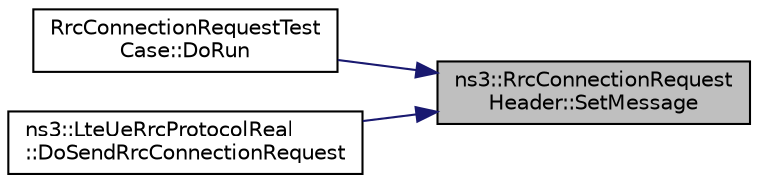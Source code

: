 digraph "ns3::RrcConnectionRequestHeader::SetMessage"
{
 // LATEX_PDF_SIZE
  edge [fontname="Helvetica",fontsize="10",labelfontname="Helvetica",labelfontsize="10"];
  node [fontname="Helvetica",fontsize="10",shape=record];
  rankdir="RL";
  Node1 [label="ns3::RrcConnectionRequest\lHeader::SetMessage",height=0.2,width=0.4,color="black", fillcolor="grey75", style="filled", fontcolor="black",tooltip="Receives a RrcConnectionRequest IE and stores the contents into the class attributes."];
  Node1 -> Node2 [dir="back",color="midnightblue",fontsize="10",style="solid",fontname="Helvetica"];
  Node2 [label="RrcConnectionRequestTest\lCase::DoRun",height=0.2,width=0.4,color="black", fillcolor="white", style="filled",URL="$class_rrc_connection_request_test_case.html#a56ad8fb3abe70c33b6dd15b0bb52a71d",tooltip="Implementation to actually run this TestCase."];
  Node1 -> Node3 [dir="back",color="midnightblue",fontsize="10",style="solid",fontname="Helvetica"];
  Node3 [label="ns3::LteUeRrcProtocolReal\l::DoSendRrcConnectionRequest",height=0.2,width=0.4,color="black", fillcolor="white", style="filled",URL="$classns3_1_1_lte_ue_rrc_protocol_real.html#af1f7ba46dc2b2a1e13dcde81ec7afea4",tooltip="Send RRC connection request function."];
}

